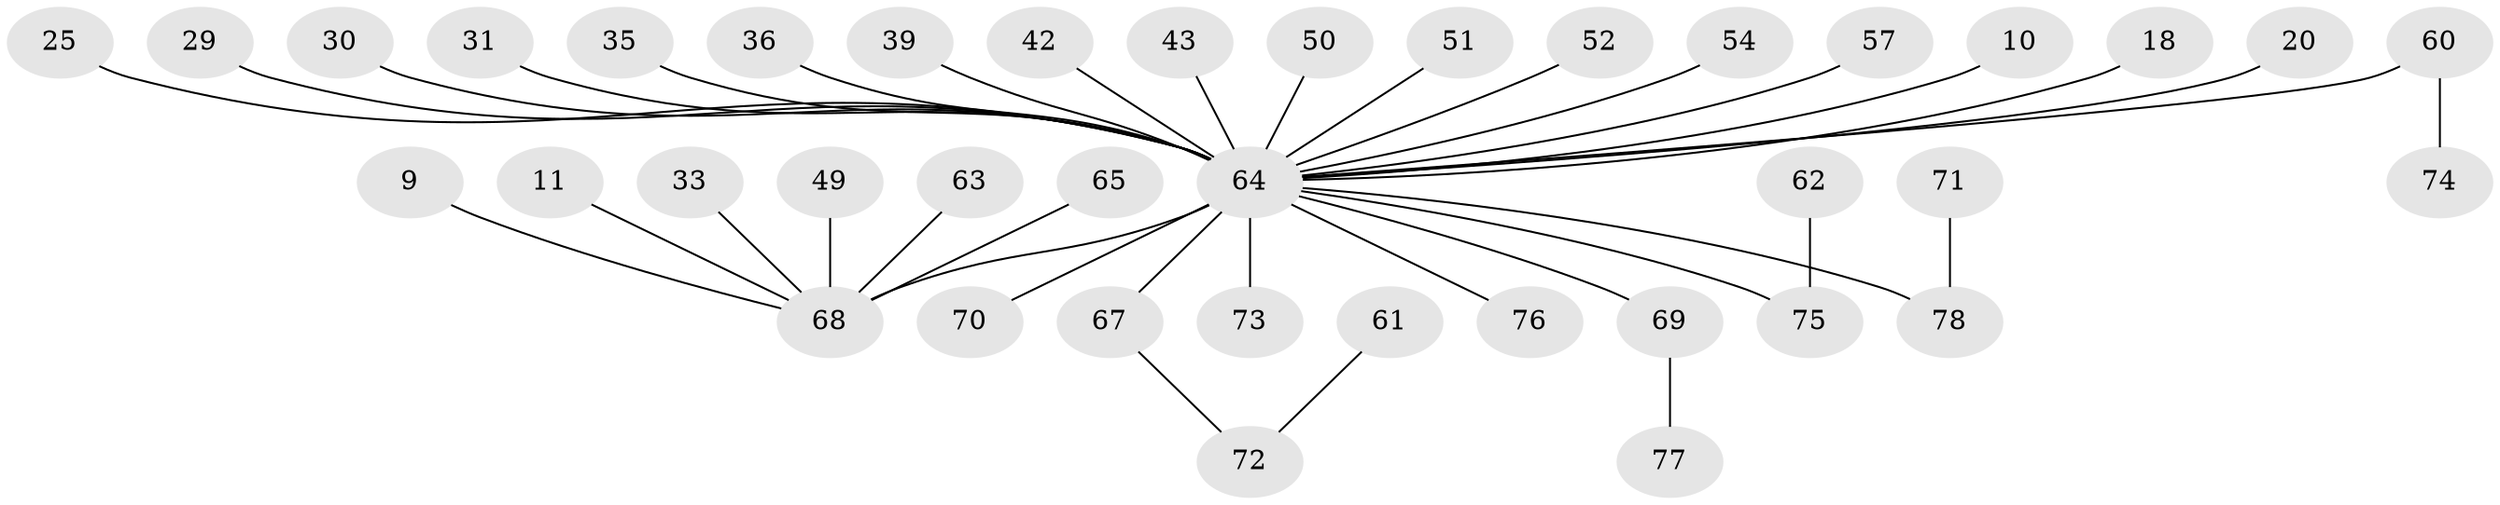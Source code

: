 // original degree distribution, {4: 0.038461538461538464, 17: 0.01282051282051282, 6: 0.01282051282051282, 2: 0.14102564102564102, 13: 0.01282051282051282, 8: 0.01282051282051282, 1: 0.6794871794871795, 3: 0.0641025641025641, 5: 0.02564102564102564}
// Generated by graph-tools (version 1.1) at 2025/48/03/09/25 04:48:44]
// undirected, 39 vertices, 38 edges
graph export_dot {
graph [start="1"]
  node [color=gray90,style=filled];
  9 [super="+4"];
  10;
  11;
  18;
  20;
  25;
  29;
  30 [super="+22"];
  31;
  33;
  35;
  36;
  39;
  42;
  43;
  49;
  50;
  51;
  52;
  54;
  57;
  60 [super="+16+21"];
  61;
  62;
  63 [super="+56"];
  64 [super="+5+2"];
  65 [super="+8+23+26"];
  67 [super="+24+27+45"];
  68 [super="+3"];
  69 [super="+53"];
  70;
  71;
  72 [super="+58"];
  73;
  74;
  75 [super="+55+59"];
  76;
  77;
  78 [super="+66"];
  9 -- 68;
  10 -- 64;
  11 -- 68;
  18 -- 64;
  20 -- 64;
  25 -- 64;
  29 -- 64;
  30 -- 64;
  31 -- 64;
  33 -- 68;
  35 -- 64;
  36 -- 64;
  39 -- 64;
  42 -- 64;
  43 -- 64;
  49 -- 68;
  50 -- 64;
  51 -- 64;
  52 -- 64;
  54 -- 64;
  57 -- 64;
  60 -- 74;
  60 -- 64;
  61 -- 72;
  62 -- 75;
  63 -- 68;
  64 -- 68 [weight=2];
  64 -- 70;
  64 -- 73;
  64 -- 76;
  64 -- 67;
  64 -- 78;
  64 -- 69;
  64 -- 75;
  65 -- 68;
  67 -- 72;
  69 -- 77;
  71 -- 78;
}
